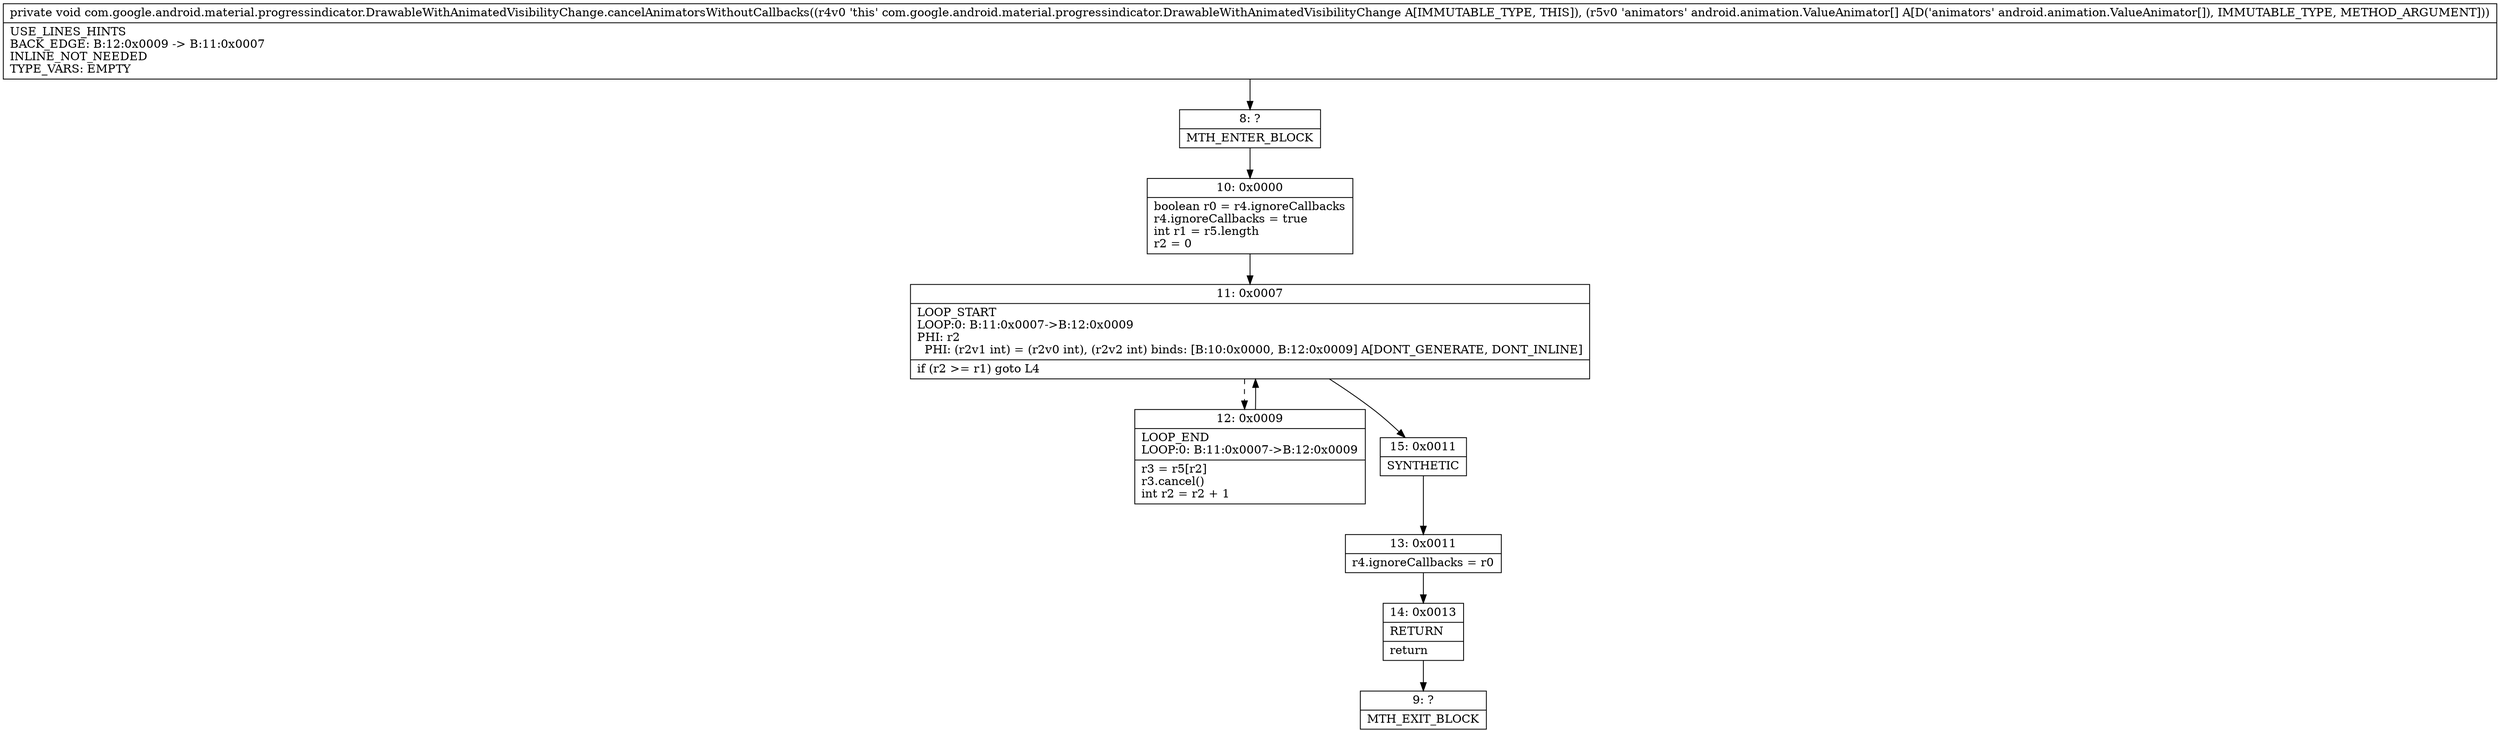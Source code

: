 digraph "CFG forcom.google.android.material.progressindicator.DrawableWithAnimatedVisibilityChange.cancelAnimatorsWithoutCallbacks([Landroid\/animation\/ValueAnimator;)V" {
Node_8 [shape=record,label="{8\:\ ?|MTH_ENTER_BLOCK\l}"];
Node_10 [shape=record,label="{10\:\ 0x0000|boolean r0 = r4.ignoreCallbacks\lr4.ignoreCallbacks = true\lint r1 = r5.length\lr2 = 0\l}"];
Node_11 [shape=record,label="{11\:\ 0x0007|LOOP_START\lLOOP:0: B:11:0x0007\-\>B:12:0x0009\lPHI: r2 \l  PHI: (r2v1 int) = (r2v0 int), (r2v2 int) binds: [B:10:0x0000, B:12:0x0009] A[DONT_GENERATE, DONT_INLINE]\l|if (r2 \>= r1) goto L4\l}"];
Node_12 [shape=record,label="{12\:\ 0x0009|LOOP_END\lLOOP:0: B:11:0x0007\-\>B:12:0x0009\l|r3 = r5[r2]\lr3.cancel()\lint r2 = r2 + 1\l}"];
Node_15 [shape=record,label="{15\:\ 0x0011|SYNTHETIC\l}"];
Node_13 [shape=record,label="{13\:\ 0x0011|r4.ignoreCallbacks = r0\l}"];
Node_14 [shape=record,label="{14\:\ 0x0013|RETURN\l|return\l}"];
Node_9 [shape=record,label="{9\:\ ?|MTH_EXIT_BLOCK\l}"];
MethodNode[shape=record,label="{private void com.google.android.material.progressindicator.DrawableWithAnimatedVisibilityChange.cancelAnimatorsWithoutCallbacks((r4v0 'this' com.google.android.material.progressindicator.DrawableWithAnimatedVisibilityChange A[IMMUTABLE_TYPE, THIS]), (r5v0 'animators' android.animation.ValueAnimator[] A[D('animators' android.animation.ValueAnimator[]), IMMUTABLE_TYPE, METHOD_ARGUMENT]))  | USE_LINES_HINTS\lBACK_EDGE: B:12:0x0009 \-\> B:11:0x0007\lINLINE_NOT_NEEDED\lTYPE_VARS: EMPTY\l}"];
MethodNode -> Node_8;Node_8 -> Node_10;
Node_10 -> Node_11;
Node_11 -> Node_12[style=dashed];
Node_11 -> Node_15;
Node_12 -> Node_11;
Node_15 -> Node_13;
Node_13 -> Node_14;
Node_14 -> Node_9;
}

